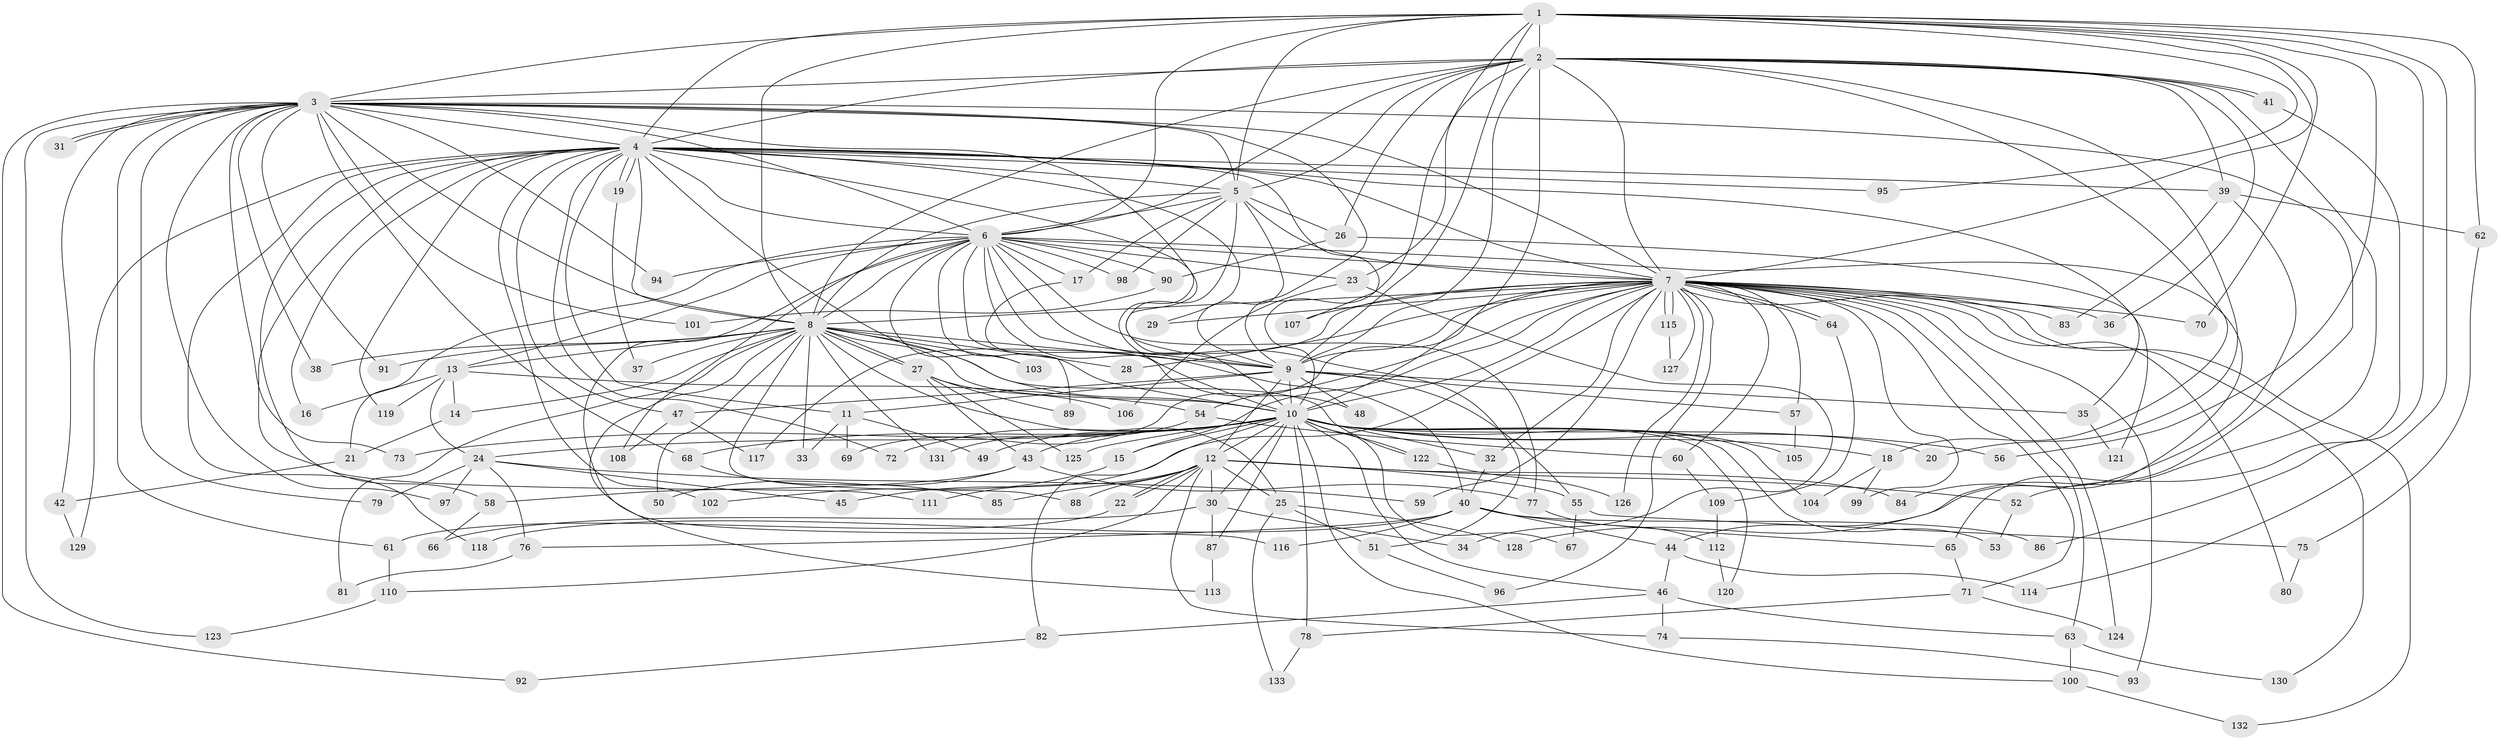 // coarse degree distribution, {19: 0.009900990099009901, 29: 0.009900990099009901, 21: 0.009900990099009901, 23: 0.019801980198019802, 10: 0.009900990099009901, 33: 0.009900990099009901, 31: 0.009900990099009901, 5: 0.04950495049504951, 14: 0.009900990099009901, 7: 0.009900990099009901, 3: 0.22772277227722773, 2: 0.49504950495049505, 4: 0.0891089108910891, 8: 0.019801980198019802, 6: 0.019801980198019802}
// Generated by graph-tools (version 1.1) at 2025/51/02/27/25 19:51:50]
// undirected, 133 vertices, 291 edges
graph export_dot {
graph [start="1"]
  node [color=gray90,style=filled];
  1;
  2;
  3;
  4;
  5;
  6;
  7;
  8;
  9;
  10;
  11;
  12;
  13;
  14;
  15;
  16;
  17;
  18;
  19;
  20;
  21;
  22;
  23;
  24;
  25;
  26;
  27;
  28;
  29;
  30;
  31;
  32;
  33;
  34;
  35;
  36;
  37;
  38;
  39;
  40;
  41;
  42;
  43;
  44;
  45;
  46;
  47;
  48;
  49;
  50;
  51;
  52;
  53;
  54;
  55;
  56;
  57;
  58;
  59;
  60;
  61;
  62;
  63;
  64;
  65;
  66;
  67;
  68;
  69;
  70;
  71;
  72;
  73;
  74;
  75;
  76;
  77;
  78;
  79;
  80;
  81;
  82;
  83;
  84;
  85;
  86;
  87;
  88;
  89;
  90;
  91;
  92;
  93;
  94;
  95;
  96;
  97;
  98;
  99;
  100;
  101;
  102;
  103;
  104;
  105;
  106;
  107;
  108;
  109;
  110;
  111;
  112;
  113;
  114;
  115;
  116;
  117;
  118;
  119;
  120;
  121;
  122;
  123;
  124;
  125;
  126;
  127;
  128;
  129;
  130;
  131;
  132;
  133;
  1 -- 2;
  1 -- 3;
  1 -- 4;
  1 -- 5;
  1 -- 6;
  1 -- 7;
  1 -- 8;
  1 -- 9;
  1 -- 10;
  1 -- 56;
  1 -- 62;
  1 -- 70;
  1 -- 86;
  1 -- 95;
  1 -- 114;
  2 -- 3;
  2 -- 4;
  2 -- 5;
  2 -- 6;
  2 -- 7;
  2 -- 8;
  2 -- 9;
  2 -- 10;
  2 -- 18;
  2 -- 20;
  2 -- 23;
  2 -- 26;
  2 -- 36;
  2 -- 39;
  2 -- 41;
  2 -- 41;
  2 -- 128;
  3 -- 4;
  3 -- 5;
  3 -- 6;
  3 -- 7;
  3 -- 8;
  3 -- 9;
  3 -- 10;
  3 -- 31;
  3 -- 31;
  3 -- 38;
  3 -- 42;
  3 -- 61;
  3 -- 65;
  3 -- 68;
  3 -- 73;
  3 -- 79;
  3 -- 91;
  3 -- 92;
  3 -- 94;
  3 -- 97;
  3 -- 101;
  3 -- 123;
  4 -- 5;
  4 -- 6;
  4 -- 7;
  4 -- 8;
  4 -- 9;
  4 -- 10;
  4 -- 11;
  4 -- 16;
  4 -- 19;
  4 -- 19;
  4 -- 29;
  4 -- 35;
  4 -- 39;
  4 -- 47;
  4 -- 58;
  4 -- 72;
  4 -- 95;
  4 -- 102;
  4 -- 107;
  4 -- 111;
  4 -- 118;
  4 -- 119;
  4 -- 129;
  5 -- 6;
  5 -- 7;
  5 -- 8;
  5 -- 9;
  5 -- 10;
  5 -- 17;
  5 -- 26;
  5 -- 98;
  6 -- 7;
  6 -- 8;
  6 -- 9;
  6 -- 10;
  6 -- 13;
  6 -- 17;
  6 -- 21;
  6 -- 23;
  6 -- 40;
  6 -- 44;
  6 -- 48;
  6 -- 51;
  6 -- 77;
  6 -- 90;
  6 -- 94;
  6 -- 98;
  6 -- 103;
  6 -- 108;
  6 -- 116;
  7 -- 8;
  7 -- 9;
  7 -- 10;
  7 -- 15;
  7 -- 28;
  7 -- 29;
  7 -- 32;
  7 -- 36;
  7 -- 45;
  7 -- 54;
  7 -- 57;
  7 -- 59;
  7 -- 60;
  7 -- 63;
  7 -- 64;
  7 -- 64;
  7 -- 69;
  7 -- 70;
  7 -- 71;
  7 -- 80;
  7 -- 83;
  7 -- 93;
  7 -- 96;
  7 -- 99;
  7 -- 107;
  7 -- 115;
  7 -- 115;
  7 -- 117;
  7 -- 124;
  7 -- 126;
  7 -- 127;
  7 -- 130;
  7 -- 132;
  8 -- 9;
  8 -- 10;
  8 -- 13;
  8 -- 14;
  8 -- 25;
  8 -- 27;
  8 -- 27;
  8 -- 28;
  8 -- 33;
  8 -- 37;
  8 -- 38;
  8 -- 50;
  8 -- 81;
  8 -- 88;
  8 -- 91;
  8 -- 103;
  8 -- 113;
  8 -- 122;
  8 -- 131;
  9 -- 10;
  9 -- 11;
  9 -- 12;
  9 -- 35;
  9 -- 47;
  9 -- 48;
  9 -- 55;
  9 -- 57;
  10 -- 12;
  10 -- 15;
  10 -- 18;
  10 -- 20;
  10 -- 24;
  10 -- 30;
  10 -- 32;
  10 -- 43;
  10 -- 46;
  10 -- 49;
  10 -- 53;
  10 -- 56;
  10 -- 67;
  10 -- 68;
  10 -- 72;
  10 -- 73;
  10 -- 78;
  10 -- 82;
  10 -- 87;
  10 -- 100;
  10 -- 104;
  10 -- 105;
  10 -- 120;
  10 -- 122;
  10 -- 125;
  11 -- 33;
  11 -- 49;
  11 -- 69;
  12 -- 22;
  12 -- 22;
  12 -- 25;
  12 -- 30;
  12 -- 52;
  12 -- 55;
  12 -- 74;
  12 -- 84;
  12 -- 85;
  12 -- 88;
  12 -- 110;
  12 -- 111;
  13 -- 14;
  13 -- 16;
  13 -- 24;
  13 -- 54;
  13 -- 119;
  14 -- 21;
  15 -- 102;
  17 -- 89;
  18 -- 99;
  18 -- 104;
  19 -- 37;
  21 -- 42;
  22 -- 61;
  23 -- 34;
  23 -- 106;
  24 -- 45;
  24 -- 59;
  24 -- 76;
  24 -- 79;
  24 -- 97;
  25 -- 51;
  25 -- 128;
  25 -- 133;
  26 -- 90;
  26 -- 121;
  27 -- 43;
  27 -- 89;
  27 -- 106;
  27 -- 125;
  30 -- 34;
  30 -- 66;
  30 -- 87;
  32 -- 40;
  35 -- 121;
  39 -- 62;
  39 -- 83;
  39 -- 84;
  40 -- 44;
  40 -- 65;
  40 -- 76;
  40 -- 86;
  40 -- 116;
  40 -- 118;
  41 -- 52;
  42 -- 129;
  43 -- 50;
  43 -- 58;
  43 -- 77;
  44 -- 46;
  44 -- 114;
  46 -- 63;
  46 -- 74;
  46 -- 82;
  47 -- 108;
  47 -- 117;
  51 -- 96;
  52 -- 53;
  54 -- 60;
  54 -- 131;
  55 -- 67;
  55 -- 75;
  57 -- 105;
  58 -- 66;
  60 -- 109;
  61 -- 110;
  62 -- 75;
  63 -- 100;
  63 -- 130;
  64 -- 109;
  65 -- 71;
  68 -- 85;
  71 -- 78;
  71 -- 124;
  74 -- 93;
  75 -- 80;
  76 -- 81;
  77 -- 112;
  78 -- 133;
  82 -- 92;
  87 -- 113;
  90 -- 101;
  100 -- 132;
  109 -- 112;
  110 -- 123;
  112 -- 120;
  115 -- 127;
  122 -- 126;
}
